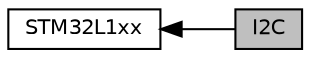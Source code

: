 digraph "I2C"
{
  edge [fontname="Helvetica",fontsize="10",labelfontname="Helvetica",labelfontsize="10"];
  node [fontname="Helvetica",fontsize="10",shape=record];
  rankdir=LR;
  Node1 [label="STM32L1xx",height=0.2,width=0.4,color="black", fillcolor="white", style="filled",URL="$group__STM32L1xx.html",tooltip="Libraries for ST Microelectronics STM32L1xx series. "];
  Node0 [label="I2C",height=0.2,width=0.4,color="black", fillcolor="grey75", style="filled", fontcolor="black"];
  Node1->Node0 [shape=plaintext, dir="back", style="solid"];
}
